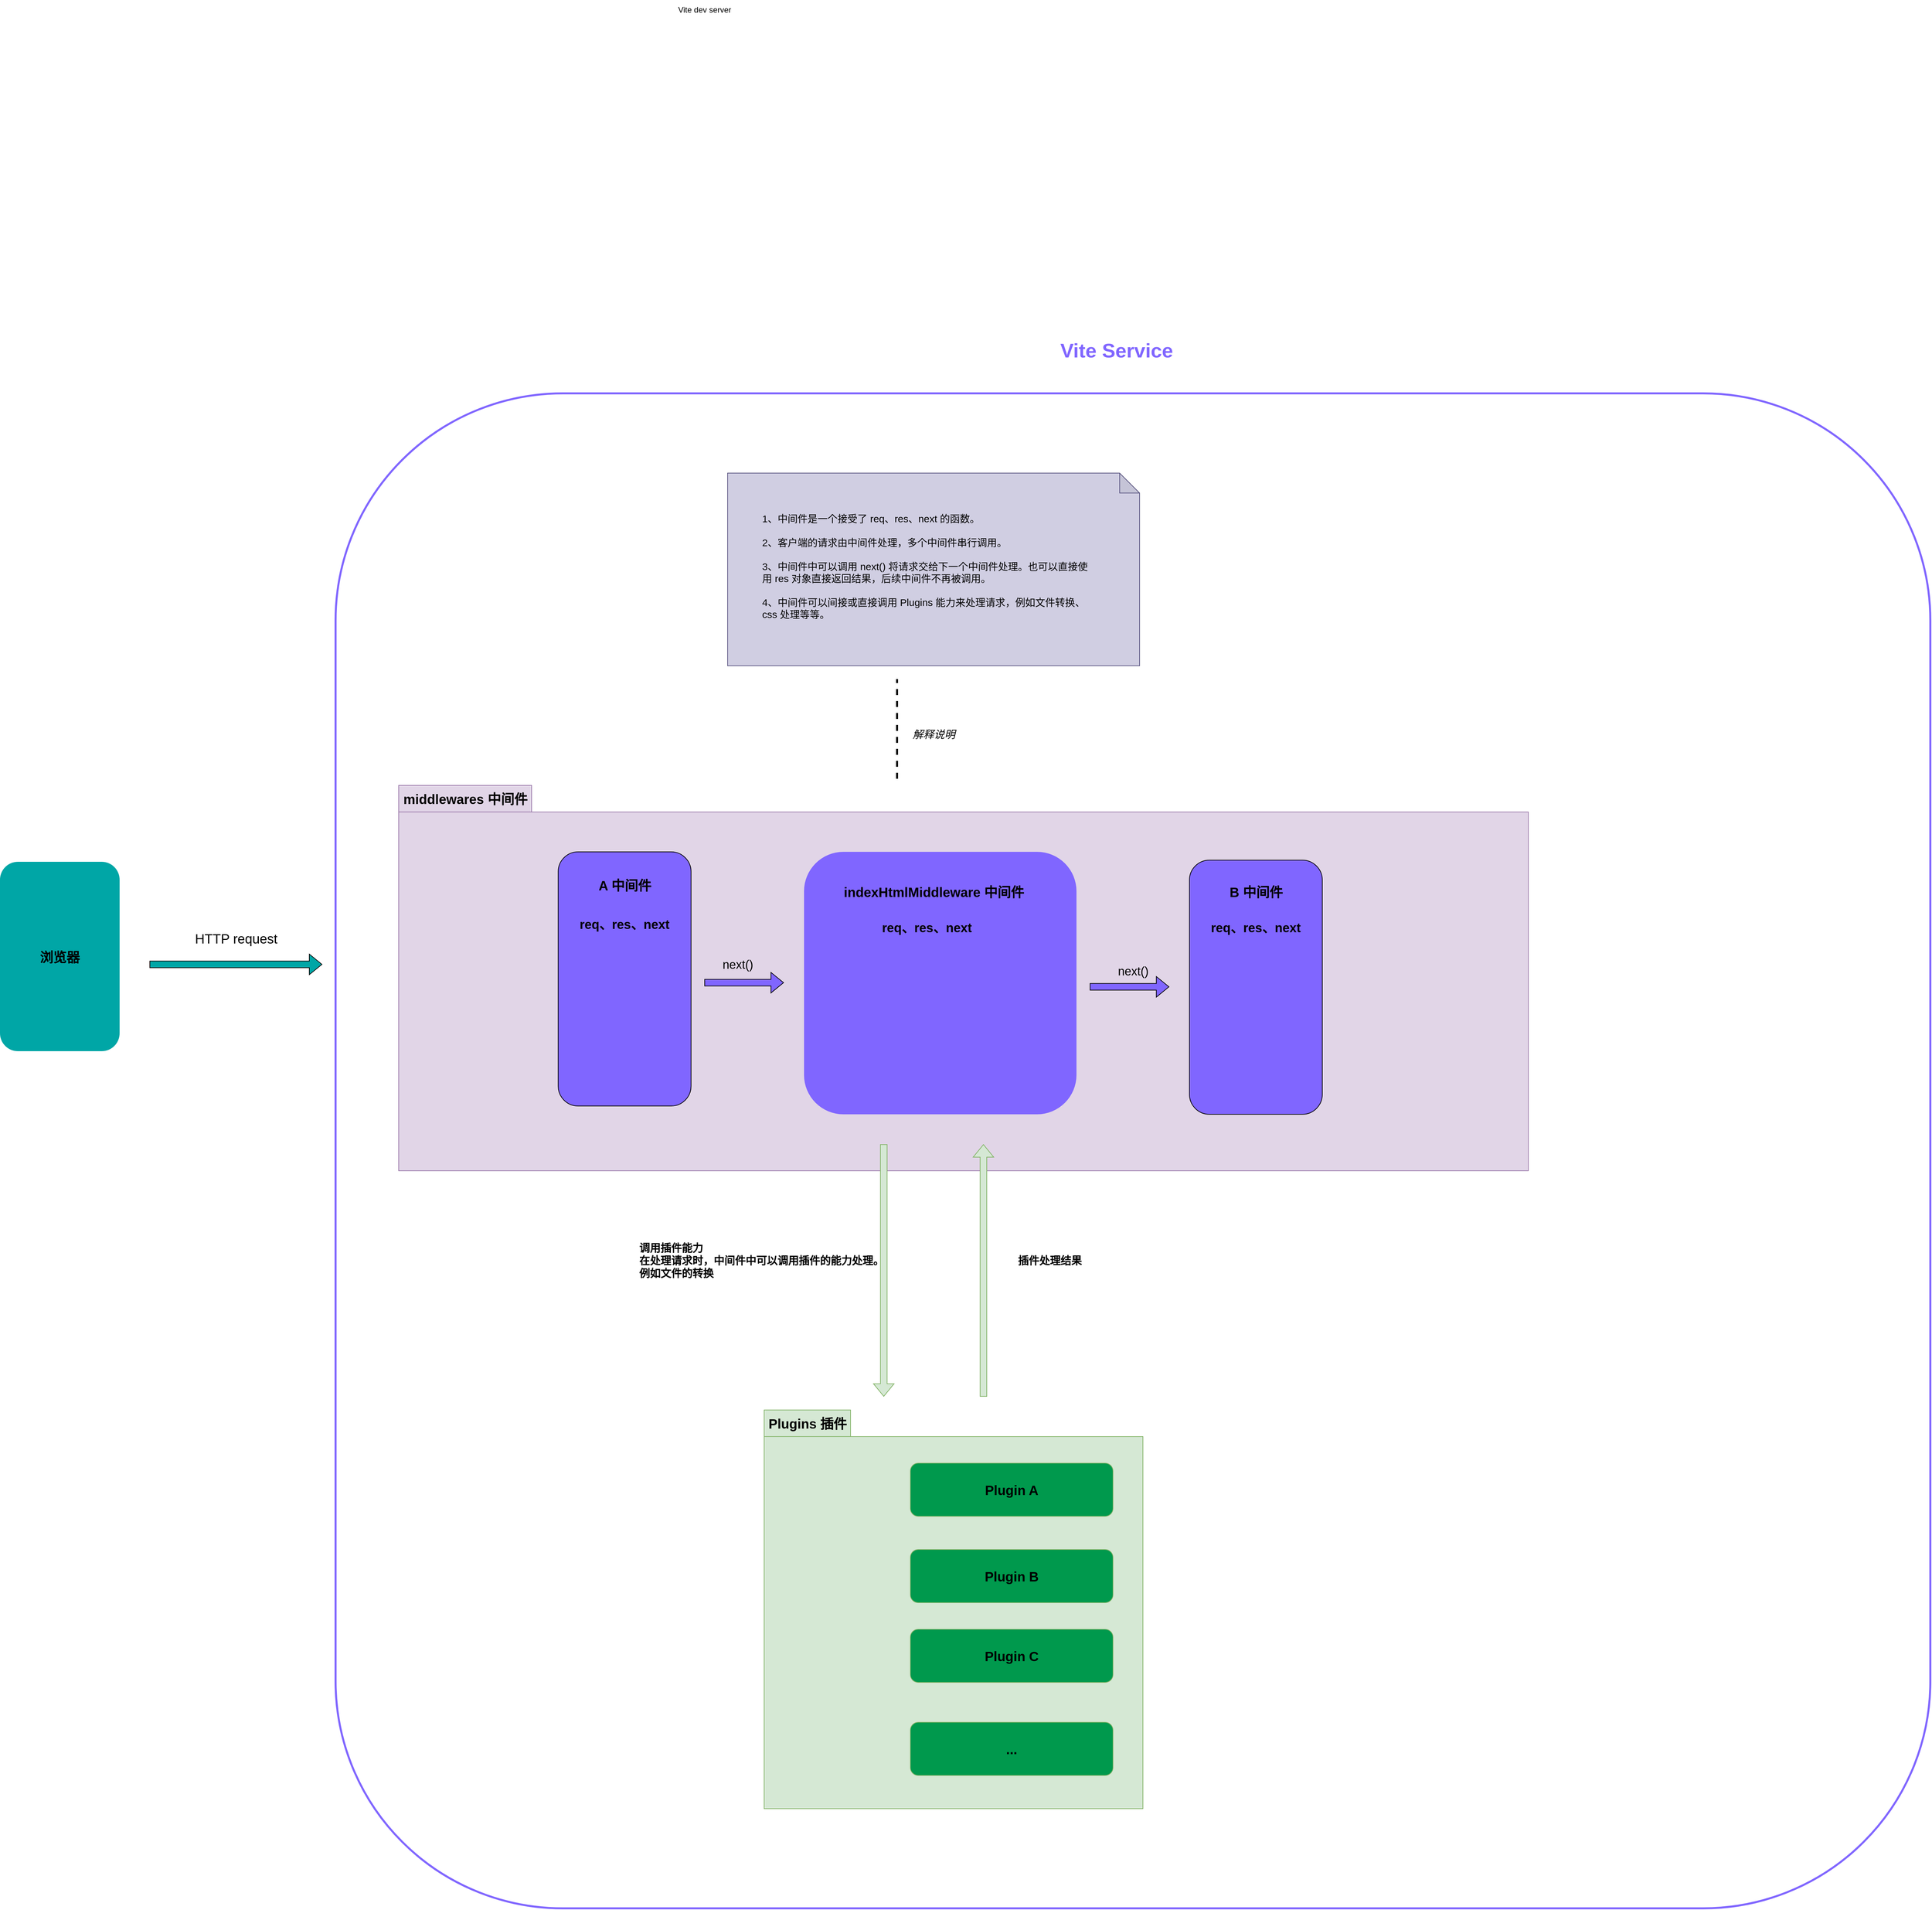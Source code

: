<mxfile version="24.6.4" type="github">
  <diagram name="第 1 页" id="OXRmj3ONts_fg6BUwYeo">
    <mxGraphModel dx="6753" dy="4306" grid="1" gridSize="10" guides="1" tooltips="1" connect="1" arrows="1" fold="1" page="1" pageScale="1" pageWidth="827" pageHeight="1169" math="0" shadow="0">
      <root>
        <mxCell id="0" />
        <mxCell id="1" parent="0" />
        <mxCell id="Advp9efCXmAQx4mpiXnv-3" style="edgeStyle=orthogonalEdgeStyle;rounded=0;orthogonalLoop=1;jettySize=auto;html=1;strokeColor=none;" edge="1" parent="1" source="Advp9efCXmAQx4mpiXnv-2">
          <mxGeometry relative="1" as="geometry">
            <mxPoint x="350" y="350" as="targetPoint" />
          </mxGeometry>
        </mxCell>
        <mxCell id="Advp9efCXmAQx4mpiXnv-2" value="浏览器" style="rounded=1;whiteSpace=wrap;html=1;fillColor=#00A6A6;strokeColor=none;fontSize=20;fontStyle=1" vertex="1" parent="1">
          <mxGeometry x="-250" y="245" width="180" height="285" as="geometry" />
        </mxCell>
        <mxCell id="Advp9efCXmAQx4mpiXnv-4" value="HTTP request" style="text;html=1;align=center;verticalAlign=middle;resizable=0;points=[];autosize=1;strokeColor=none;fillColor=none;fontSize=20;" vertex="1" parent="1">
          <mxGeometry x="30" y="340" width="150" height="40" as="geometry" />
        </mxCell>
        <mxCell id="Advp9efCXmAQx4mpiXnv-12" value="" style="rounded=0;whiteSpace=wrap;html=1;strokeColor=#9673a6;fillColor=#e1d5e7;" vertex="1" parent="1">
          <mxGeometry x="350" y="170" width="1700" height="540" as="geometry" />
        </mxCell>
        <mxCell id="Advp9efCXmAQx4mpiXnv-13" value="middlewares 中间件" style="text;html=1;align=center;verticalAlign=middle;resizable=0;points=[];autosize=1;strokeColor=#9673a6;fillColor=#e1d5e7;fontStyle=1;fontSize=20;" vertex="1" parent="1">
          <mxGeometry x="350" y="130" width="200" height="40" as="geometry" />
        </mxCell>
        <mxCell id="Advp9efCXmAQx4mpiXnv-14" value="" style="rounded=1;whiteSpace=wrap;html=1;fillColor=#8066FF;strokeColor=none;" vertex="1" parent="1">
          <mxGeometry x="960" y="230" width="410" height="395" as="geometry" />
        </mxCell>
        <mxCell id="Advp9efCXmAQx4mpiXnv-15" value="" style="rounded=1;whiteSpace=wrap;html=1;strokeColor=default;fillColor=#8066FF;" vertex="1" parent="1">
          <mxGeometry x="1540" y="242.5" width="200" height="382.5" as="geometry" />
        </mxCell>
        <mxCell id="Advp9efCXmAQx4mpiXnv-27" value="Vite dev server" style="text;html=1;align=center;verticalAlign=middle;resizable=0;points=[];autosize=1;strokeColor=none;fillColor=none;" vertex="1" parent="1">
          <mxGeometry x="760" y="-1052" width="100" height="30" as="geometry" />
        </mxCell>
        <mxCell id="Advp9efCXmAQx4mpiXnv-29" style="edgeStyle=orthogonalEdgeStyle;rounded=0;orthogonalLoop=1;jettySize=auto;html=1;strokeColor=none;" edge="1" parent="1">
          <mxGeometry relative="1" as="geometry">
            <mxPoint x="390" y="-500" as="targetPoint" />
            <mxPoint x="120" y="-500.0" as="sourcePoint" />
          </mxGeometry>
        </mxCell>
        <mxCell id="Advp9efCXmAQx4mpiXnv-33" value="indexHtmlMiddleware 中间件" style="text;html=1;align=center;verticalAlign=middle;resizable=0;points=[];autosize=1;strokeColor=none;fillColor=none;fontStyle=1;fontSize=20;" vertex="1" parent="1">
          <mxGeometry x="1015" y="270" width="280" height="40" as="geometry" />
        </mxCell>
        <mxCell id="Advp9efCXmAQx4mpiXnv-35" value="" style="rounded=1;whiteSpace=wrap;html=1;strokeColor=default;fillColor=#8066FF;" vertex="1" parent="1">
          <mxGeometry x="590" y="230" width="200" height="382.5" as="geometry" />
        </mxCell>
        <mxCell id="Advp9efCXmAQx4mpiXnv-39" value="req、res、next" style="text;html=1;align=center;verticalAlign=middle;whiteSpace=wrap;rounded=0;fontSize=19;fontStyle=1;strokeColor=none;" vertex="1" parent="1">
          <mxGeometry x="575" y="325" width="230" height="30" as="geometry" />
        </mxCell>
        <mxCell id="Advp9efCXmAQx4mpiXnv-41" value="req、res、next" style="text;html=1;align=center;verticalAlign=middle;whiteSpace=wrap;rounded=0;fontSize=19;fontStyle=1;strokeColor=none;" vertex="1" parent="1">
          <mxGeometry x="1525" y="330" width="230" height="30" as="geometry" />
        </mxCell>
        <mxCell id="Advp9efCXmAQx4mpiXnv-42" value="req、res、next" style="text;html=1;align=center;verticalAlign=middle;whiteSpace=wrap;rounded=0;fontSize=19;fontStyle=1;strokeColor=none;" vertex="1" parent="1">
          <mxGeometry x="1030" y="330" width="230" height="30" as="geometry" />
        </mxCell>
        <mxCell id="Advp9efCXmAQx4mpiXnv-47" value="" style="shape=flexArrow;endArrow=classic;html=1;rounded=0;strokeColor=none;" edge="1" parent="1">
          <mxGeometry width="50" height="50" relative="1" as="geometry">
            <mxPoint x="1060" y="650" as="sourcePoint" />
            <mxPoint x="1060" y="1110" as="targetPoint" />
          </mxGeometry>
        </mxCell>
        <mxCell id="Advp9efCXmAQx4mpiXnv-48" value="" style="shape=flexArrow;endArrow=classic;html=1;rounded=0;strokeColor=none;" edge="1" parent="1">
          <mxGeometry width="50" height="50" relative="1" as="geometry">
            <mxPoint x="1241" y="1110" as="sourcePoint" />
            <mxPoint x="1240.999" y="650" as="targetPoint" />
          </mxGeometry>
        </mxCell>
        <mxCell id="Advp9efCXmAQx4mpiXnv-58" value="" style="rounded=0;whiteSpace=wrap;html=1;fillColor=#d5e8d4;strokeColor=#82b366;" vertex="1" parent="1">
          <mxGeometry x="900" y="1110" width="570" height="560" as="geometry" />
        </mxCell>
        <mxCell id="Advp9efCXmAQx4mpiXnv-59" value="Plugin A" style="rounded=1;whiteSpace=wrap;html=1;fillColor=#00994D;strokeColor=#82b366;fontSize=20;fontStyle=1" vertex="1" parent="1">
          <mxGeometry x="1120" y="1150" width="305" height="80" as="geometry" />
        </mxCell>
        <mxCell id="Advp9efCXmAQx4mpiXnv-60" value="..." style="rounded=1;whiteSpace=wrap;html=1;fillColor=#00994D;strokeColor=#82b366;fontSize=20;fontStyle=1" vertex="1" parent="1">
          <mxGeometry x="1120" y="1540" width="305" height="80" as="geometry" />
        </mxCell>
        <mxCell id="Advp9efCXmAQx4mpiXnv-61" value="Plugin C" style="rounded=1;whiteSpace=wrap;html=1;fillColor=#00994D;strokeColor=#82b366;fontSize=20;fontStyle=1" vertex="1" parent="1">
          <mxGeometry x="1120" y="1400" width="305" height="80" as="geometry" />
        </mxCell>
        <mxCell id="Advp9efCXmAQx4mpiXnv-62" value="Plugin B" style="rounded=1;whiteSpace=wrap;html=1;fillColor=#00994D;strokeColor=#82b366;fontSize=20;fontStyle=1" vertex="1" parent="1">
          <mxGeometry x="1120" y="1280" width="305" height="80" as="geometry" />
        </mxCell>
        <mxCell id="Advp9efCXmAQx4mpiXnv-63" value="" style="shape=flexArrow;endArrow=classic;html=1;rounded=0;fillColor=#d5e8d4;strokeColor=#82b366;" edge="1" parent="1">
          <mxGeometry width="50" height="50" relative="1" as="geometry">
            <mxPoint x="1080" y="670" as="sourcePoint" />
            <mxPoint x="1080" y="1050" as="targetPoint" />
          </mxGeometry>
        </mxCell>
        <mxCell id="Advp9efCXmAQx4mpiXnv-64" value="" style="shape=flexArrow;endArrow=classic;html=1;rounded=0;fillColor=#d5e8d4;strokeColor=#82b366;" edge="1" parent="1">
          <mxGeometry width="50" height="50" relative="1" as="geometry">
            <mxPoint x="1230" y="1050" as="sourcePoint" />
            <mxPoint x="1230" y="670" as="targetPoint" />
          </mxGeometry>
        </mxCell>
        <mxCell id="Advp9efCXmAQx4mpiXnv-65" value="&lt;div style=&quot;font-size: 16px;&quot;&gt;调用插件能力&lt;/div&gt;在处理请求时，中间件中可以调用插件的能力处理。&lt;div style=&quot;font-size: 16px;&quot;&gt;例如文件的转换&lt;/div&gt;" style="text;html=1;align=left;verticalAlign=middle;resizable=0;points=[];autosize=1;strokeColor=none;fillColor=none;fontSize=16;fontStyle=1" vertex="1" parent="1">
          <mxGeometry x="710" y="810" width="390" height="70" as="geometry" />
        </mxCell>
        <mxCell id="Advp9efCXmAQx4mpiXnv-66" value="插件处理结果" style="text;html=1;align=left;verticalAlign=middle;resizable=0;points=[];autosize=1;strokeColor=none;fillColor=none;fontSize=16;fontStyle=1" vertex="1" parent="1">
          <mxGeometry x="1280" y="830" width="120" height="30" as="geometry" />
        </mxCell>
        <mxCell id="Advp9efCXmAQx4mpiXnv-67" value="" style="group;fillColor=none;strokeColor=none;" vertex="1" connectable="0" parent="1">
          <mxGeometry x="845" y="-340" width="620" height="290" as="geometry" />
        </mxCell>
        <mxCell id="Advp9efCXmAQx4mpiXnv-43" value="" style="shape=note;whiteSpace=wrap;html=1;backgroundOutline=1;darkOpacity=0.05;strokeColor=#56517e;labelBorderColor=default;fillColor=#d0cee2;" vertex="1" parent="Advp9efCXmAQx4mpiXnv-67">
          <mxGeometry width="620" height="290" as="geometry" />
        </mxCell>
        <mxCell id="Advp9efCXmAQx4mpiXnv-44" value="1、中间件是一个接受了 req、res、next 的函数。&lt;div style=&quot;font-size: 15px;&quot;&gt;&lt;br style=&quot;font-size: 15px;&quot;&gt;&lt;/div&gt;&lt;div style=&quot;font-size: 15px;&quot;&gt;2、客户端的请求由中间件处理，多个中间件串行调用。&lt;/div&gt;&lt;div style=&quot;font-size: 15px;&quot;&gt;&lt;br style=&quot;font-size: 15px;&quot;&gt;&lt;/div&gt;&lt;div style=&quot;font-size: 15px;&quot;&gt;3、中间件中可以调用 next() 将请求交给下一个中间件处理。也可以直接使用 res 对象直接返回结果，后续中间件不再被调用。&lt;/div&gt;&lt;div style=&quot;font-size: 15px;&quot;&gt;&lt;br style=&quot;font-size: 15px;&quot;&gt;&lt;/div&gt;&lt;div style=&quot;font-size: 15px;&quot;&gt;4、中间件可以间接或直接调用 Plugins 能力来处理请求，例如文件转换、css 处理等等。&lt;/div&gt;" style="text;html=1;align=left;verticalAlign=middle;whiteSpace=wrap;rounded=0;fontSize=15;strokeColor=none;fillColor=#d0cee2;" vertex="1" parent="Advp9efCXmAQx4mpiXnv-67">
          <mxGeometry x="50" y="30" width="500" height="220" as="geometry" />
        </mxCell>
        <mxCell id="Advp9efCXmAQx4mpiXnv-68" value="A 中间件" style="text;html=1;align=center;verticalAlign=middle;resizable=0;points=[];autosize=1;strokeColor=none;fillColor=none;fontStyle=1;fontSize=20;" vertex="1" parent="1">
          <mxGeometry x="640" y="260" width="100" height="40" as="geometry" />
        </mxCell>
        <mxCell id="Advp9efCXmAQx4mpiXnv-69" value="B 中间件" style="text;html=1;align=center;verticalAlign=middle;resizable=0;points=[];autosize=1;strokeColor=none;fillColor=none;fontStyle=1;fontSize=20;" vertex="1" parent="1">
          <mxGeometry x="1590" y="270" width="100" height="40" as="geometry" />
        </mxCell>
        <mxCell id="Advp9efCXmAQx4mpiXnv-70" value="" style="shape=flexArrow;endArrow=classic;html=1;rounded=0;entryX=0.341;entryY=0.537;entryDx=0;entryDy=0;entryPerimeter=0;fillColor=#8066FF;" edge="1" parent="1">
          <mxGeometry width="50" height="50" relative="1" as="geometry">
            <mxPoint x="810" y="426.9" as="sourcePoint" />
            <mxPoint x="929.7" y="426.88" as="targetPoint" />
          </mxGeometry>
        </mxCell>
        <mxCell id="Advp9efCXmAQx4mpiXnv-71" value="" style="shape=flexArrow;endArrow=classic;html=1;rounded=0;entryX=0.341;entryY=0.537;entryDx=0;entryDy=0;entryPerimeter=0;fillColor=#8066FF;" edge="1" parent="1">
          <mxGeometry width="50" height="50" relative="1" as="geometry">
            <mxPoint x="1390" y="433.15" as="sourcePoint" />
            <mxPoint x="1509.7" y="433.13" as="targetPoint" />
          </mxGeometry>
        </mxCell>
        <mxCell id="Advp9efCXmAQx4mpiXnv-72" value="next()" style="text;html=1;align=center;verticalAlign=middle;resizable=0;points=[];autosize=1;strokeColor=none;fillColor=none;fontSize=18;" vertex="1" parent="1">
          <mxGeometry x="825" y="380" width="70" height="40" as="geometry" />
        </mxCell>
        <mxCell id="Advp9efCXmAQx4mpiXnv-73" value="next()" style="text;html=1;align=center;verticalAlign=middle;resizable=0;points=[];autosize=1;strokeColor=none;fillColor=none;fontSize=18;" vertex="1" parent="1">
          <mxGeometry x="1420" y="390" width="70" height="40" as="geometry" />
        </mxCell>
        <mxCell id="Advp9efCXmAQx4mpiXnv-75" value="Plugins 插件" style="text;html=1;align=center;verticalAlign=middle;resizable=0;points=[];autosize=1;strokeColor=#82b366;fillColor=#d5e8d4;fontStyle=1;fontSize=20;" vertex="1" parent="1">
          <mxGeometry x="900" y="1070" width="130" height="40" as="geometry" />
        </mxCell>
        <mxCell id="Advp9efCXmAQx4mpiXnv-76" value="" style="endArrow=none;dashed=1;html=1;rounded=0;strokeWidth=3;" edge="1" parent="1">
          <mxGeometry width="50" height="50" relative="1" as="geometry">
            <mxPoint x="1100" y="120" as="sourcePoint" />
            <mxPoint x="1100" y="-30" as="targetPoint" />
          </mxGeometry>
        </mxCell>
        <mxCell id="Advp9efCXmAQx4mpiXnv-77" value="" style="shape=flexArrow;endArrow=classic;html=1;rounded=0;fillColor=#00A6A6;" edge="1" parent="1">
          <mxGeometry width="50" height="50" relative="1" as="geometry">
            <mxPoint x="-25" y="399.38" as="sourcePoint" />
            <mxPoint x="235" y="399.38" as="targetPoint" />
          </mxGeometry>
        </mxCell>
        <mxCell id="Advp9efCXmAQx4mpiXnv-78" value="解释说明" style="text;html=1;align=center;verticalAlign=middle;resizable=0;points=[];autosize=1;strokeColor=none;fillColor=none;fontSize=16;fontStyle=2" vertex="1" parent="1">
          <mxGeometry x="1110" y="38" width="90" height="30" as="geometry" />
        </mxCell>
        <mxCell id="Advp9efCXmAQx4mpiXnv-79" value="" style="rounded=1;whiteSpace=wrap;html=1;fillColor=none;strokeWidth=3;strokeColor=#8066FF;" vertex="1" parent="1">
          <mxGeometry x="255" y="-460" width="2400" height="2280" as="geometry" />
        </mxCell>
        <mxCell id="Advp9efCXmAQx4mpiXnv-80" value="Vite Service" style="text;html=1;align=center;verticalAlign=middle;resizable=0;points=[];autosize=1;strokeColor=none;fillColor=none;fontSize=30;fontStyle=1;fontColor=#8066FF;" vertex="1" parent="1">
          <mxGeometry x="1340" y="-550" width="180" height="50" as="geometry" />
        </mxCell>
      </root>
    </mxGraphModel>
  </diagram>
</mxfile>
